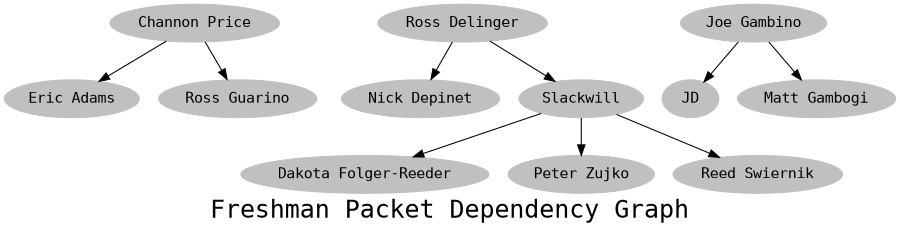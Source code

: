 digraph "Packet Dependencies" {
	graph [ fontname = "Monospace",
	      	fontsize = 24,
		label = "Freshman Packet Dependency Graph",
		size = "6,6" ];
	node [	shape = oval,
	     	color = grey,
		style = filled,
		fontname = "Monospace" ];

	"Channon Price";
	"Dakota Folger-Reeder";
	"Eric Adams";
	"JD";
	"Joe Gambino";
	"Nick Depinet";
	"Matt Gambogi";
	"Peter Zujko";
	"Reed Swiernik";
	"Ross Delinger";
	"Ross Guarino";
	"Slackwill";

	"Channon Price" -> "Eric Adams";
	"Channon Price" -> "Ross Guarino";
	"Joe Gambino" -> "JD";
	"Joe Gambino" -> "Matt Gambogi";
	"Ross Delinger" -> "Slackwill";
	"Ross Delinger" -> "Nick Depinet";
	"Slackwill" -> "Reed Swiernik";
	"Slackwill" -> "Peter Zujko";
	"Slackwill" -> "Dakota Folger-Reeder";
}